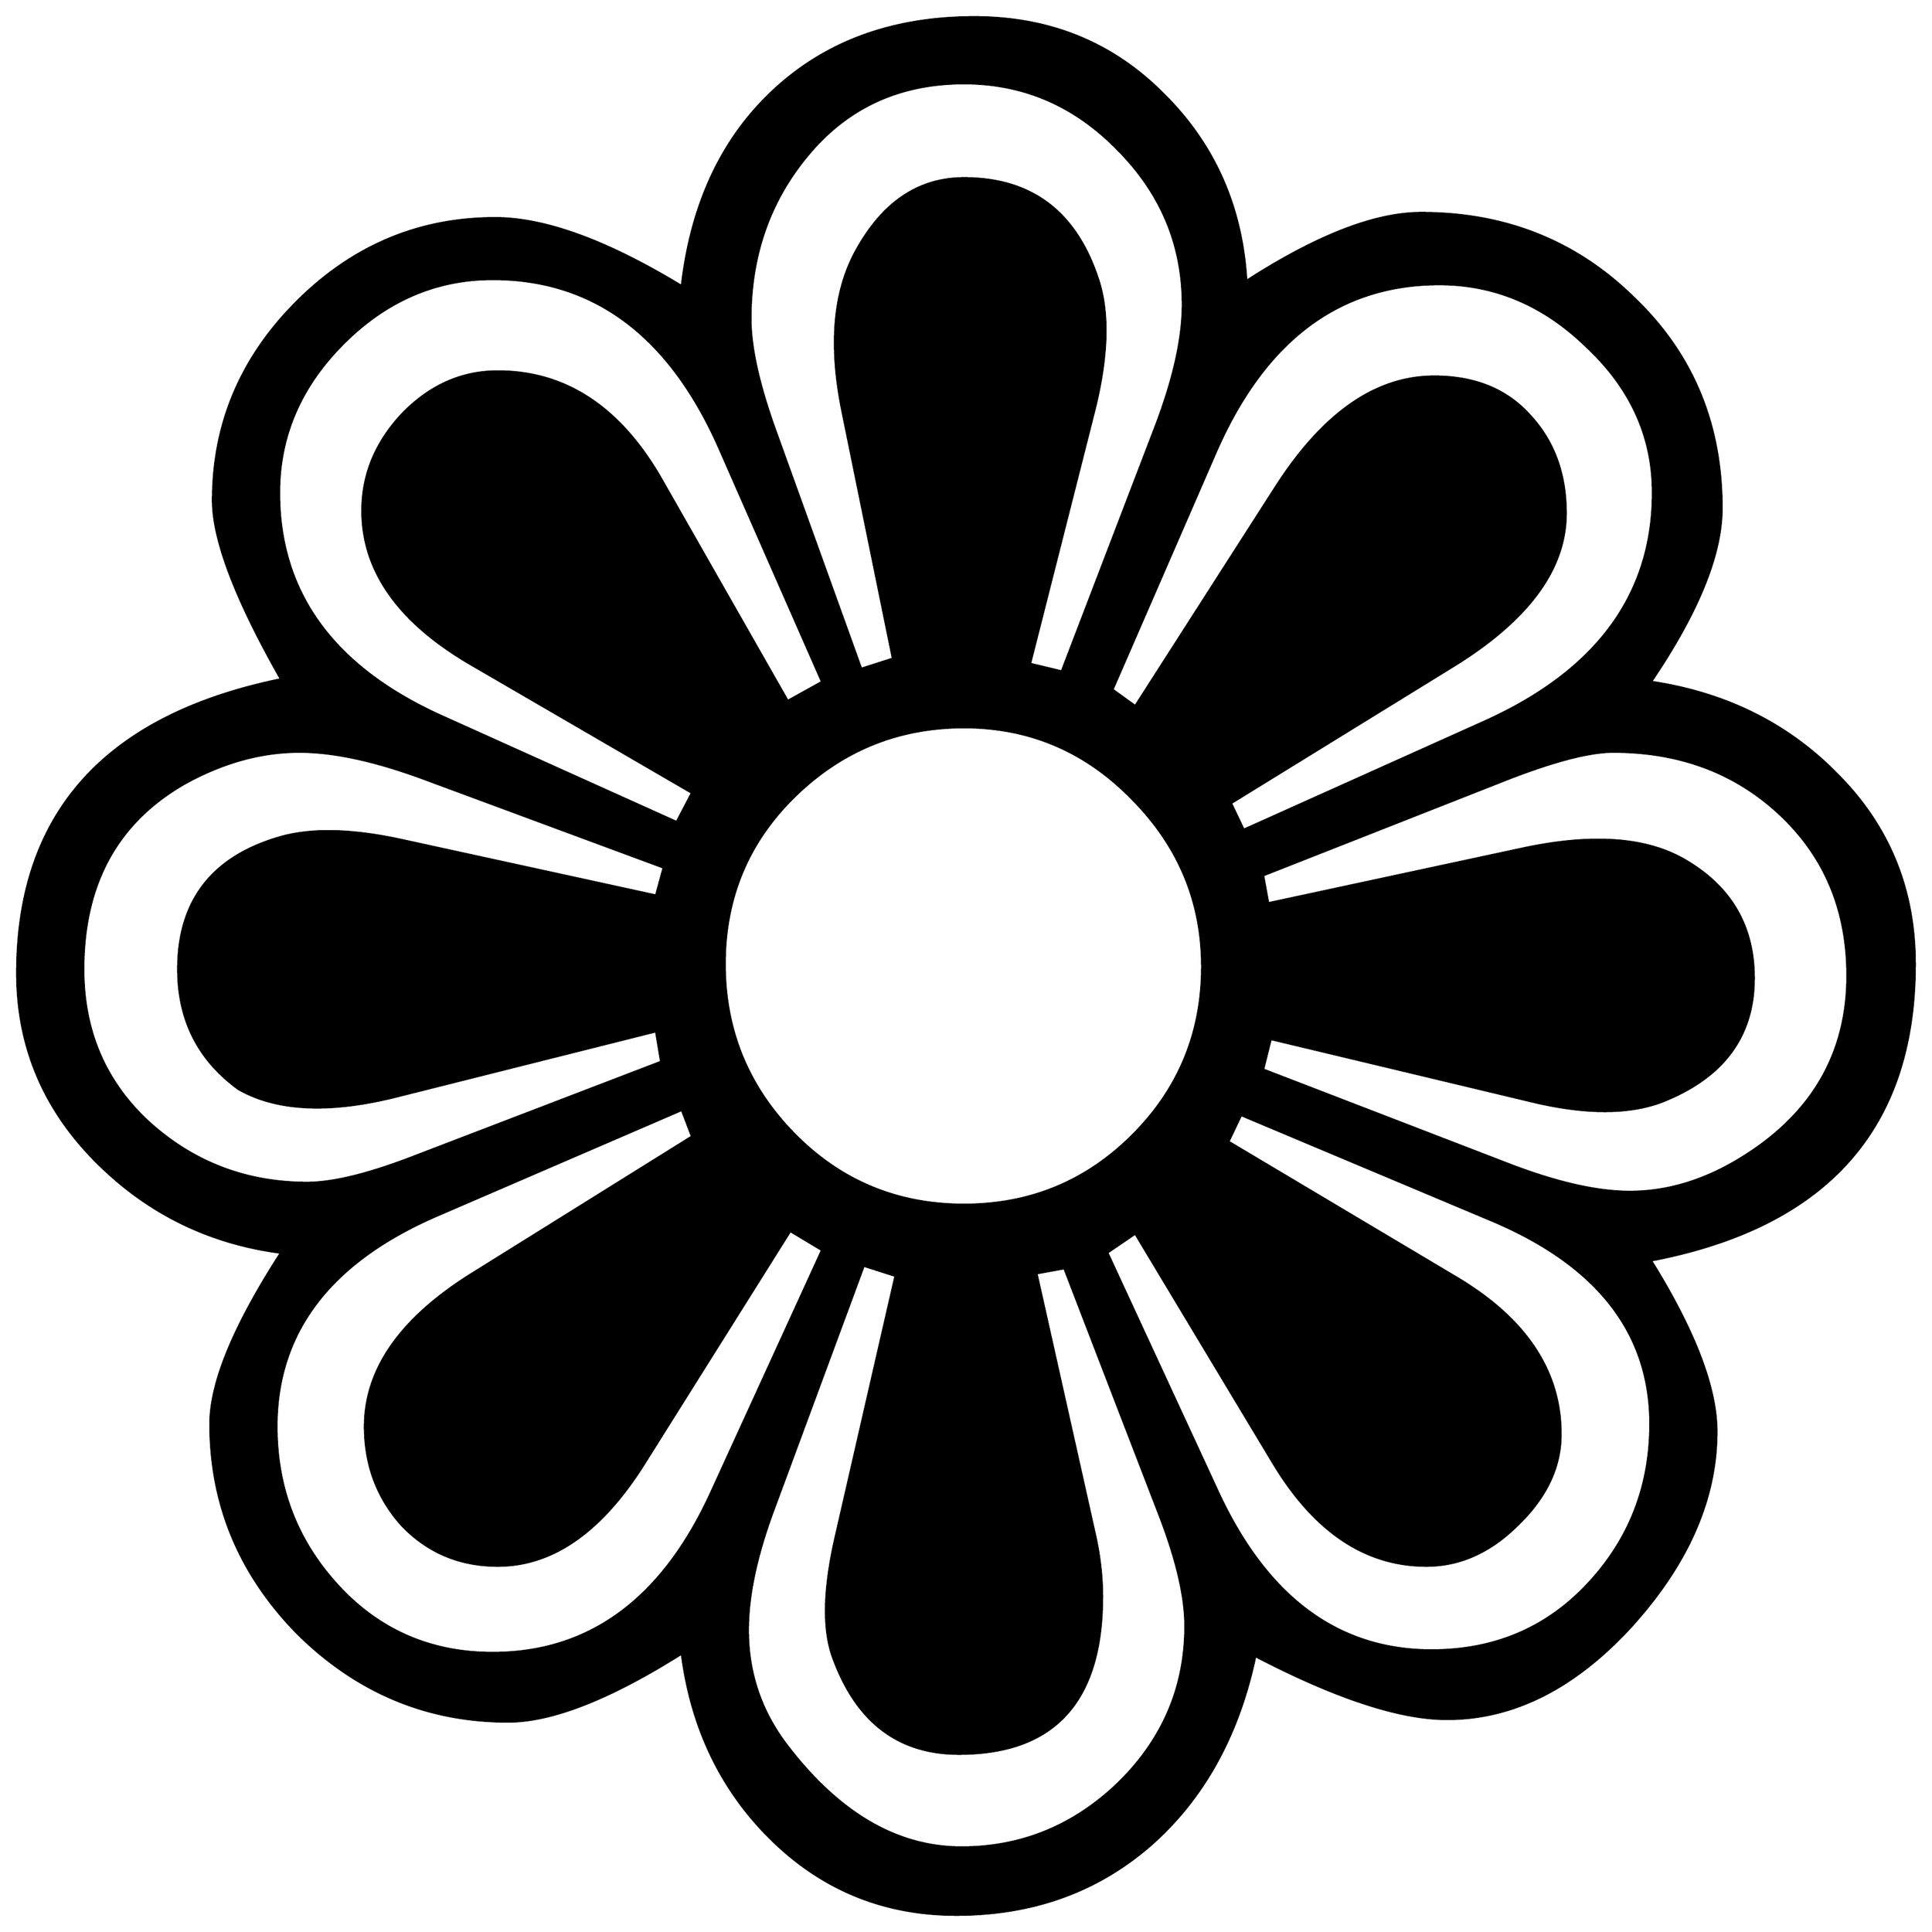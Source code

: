 


\begin{tikzpicture}[y=0.80pt, x=0.80pt, yscale=-1.0, xscale=1.0, inner sep=0pt, outer sep=0pt]
\begin{scope}[shift={(100.0,1831.0)},nonzero rule]
  \path[draw=.,fill=.,line width=1.600pt] (1573.0,-709.0) ..
    controls (1573.0,-581.667) and (1504.667,-505.0) ..
    (1368.0,-479.0) .. controls (1402.0,-424.333) and
    (1419.0,-380.0) .. (1419.0,-346.0) .. controls
    (1419.0,-294.0) and (1397.0,-243.667) .. (1353.0,-195.0) ..
    controls (1309.0,-147.0) and (1261.333,-123.0) ..
    (1210.0,-123.0) .. controls (1173.333,-123.0) and
    (1123.667,-139.333) .. (1061.0,-172.0) .. controls
    (1048.333,-112.0) and (1022.333,-64.0) .. (983.0,-28.0) ..
    controls (941.0,10.0) and (889.667,29.0) .. (829.0,29.0) ..
    controls (772.333,29.0) and (724.0,9.0) .. (684.0,-31.0) ..
    controls (646.0,-69.0) and (623.333,-116.667) .. (616.0,-174.0)
    .. controls (560.0,-138.667) and (515.0,-121.0) ..
    (481.0,-121.0) .. controls (418.333,-121.0) and (364.0,-143.667)
    .. (318.0,-189.0) .. controls (272.667,-235.0) and
    (250.0,-289.333) .. (250.0,-352.0) .. controls (250.0,-384.0)
    and (268.333,-428.333) .. (305.0,-485.0) .. controls
    (248.333,-492.333) and (200.0,-516.333) .. (160.0,-557.0) ..
    controls (120.0,-597.667) and (100.0,-646.0) .. (100.0,-702.0)
    .. controls (100.0,-826.0) and (168.333,-902.0) ..
    (305.0,-930.0) .. controls (269.667,-992.0) and
    (252.0,-1038.333) .. (252.0,-1069.0) .. controls
    (252.0,-1128.333) and (273.667,-1179.667) .. (317.0,-1223.0) ..
    controls (360.333,-1266.333) and (411.667,-1288.0) ..
    (471.0,-1288.0) .. controls (509.667,-1288.0) and
    (558.0,-1270.333) .. (616.0,-1235.0) .. controls
    (623.333,-1299.0) and (647.0,-1349.667) .. (687.0,-1387.0) ..
    controls (727.667,-1425.0) and (779.667,-1444.0) ..
    (843.0,-1444.0) .. controls (901.0,-1444.0) and
    (949.667,-1424.333) .. (989.0,-1385.0) .. controls
    (1029.0,-1345.667) and (1050.667,-1297.0) .. (1054.0,-1239.0) ..
    controls (1108.667,-1274.333) and (1154.0,-1292.0) ..
    (1190.0,-1292.0) .. controls (1255.333,-1292.0) and
    (1310.333,-1270.0) .. (1355.0,-1226.0) .. controls
    (1400.333,-1182.667) and (1423.0,-1128.333) .. (1423.0,-1063.0) ..
    controls (1423.0,-1027.0) and (1404.667,-982.0) ..
    (1368.0,-928.0) .. controls (1426.667,-919.333) and
    (1475.333,-895.0) .. (1514.0,-855.0) .. controls
    (1553.333,-815.0) and (1573.0,-766.333) .. (1573.0,-709.0) --
    cycle(1370.0,-1075.0) .. controls (1370.0,-1118.333) and
    (1353.0,-1156.0) .. (1319.0,-1188.0) .. controls
    (1285.667,-1220.667) and (1247.333,-1237.0) .. (1204.0,-1237.0) ..
    controls (1126.0,-1237.0) and (1068.0,-1193.333) ..
    (1030.0,-1106.0) -- (950.0,-922.0) -- (968.0,-909.0) --
    (1077.0,-1079.0) .. controls (1113.667,-1136.333) and
    (1154.667,-1165.0) .. (1200.0,-1165.0) .. controls
    (1231.333,-1165.0) and (1256.0,-1155.0) .. (1274.0,-1135.0) ..
    controls (1292.667,-1115.0) and (1302.0,-1089.667) ..
    (1302.0,-1059.0) .. controls (1302.0,-1015.667) and
    (1272.667,-976.0) .. (1214.0,-940.0) -- (1042.0,-834.0) --
    (1052.0,-813.0) -- (1239.0,-897.0) .. controls
    (1326.333,-936.333) and (1370.0,-995.667) .. (1370.0,-1075.0) --
    cycle(1005.0,-1221.0) .. controls (1005.0,-1267.667) and
    (988.0,-1308.0) .. (954.0,-1342.0) .. controls
    (920.667,-1376.0) and (881.0,-1393.0) .. (835.0,-1393.0) ..
    controls (785.667,-1393.0) and (745.667,-1375.0) ..
    (715.0,-1339.0) .. controls (684.333,-1303.0) and
    (669.0,-1260.0) .. (669.0,-1210.0) .. controls
    (669.0,-1188.0) and (675.333,-1159.333) .. (688.0,-1124.0) --
    (755.0,-938.0) -- (780.0,-946.0) -- (741.0,-1137.0) ..
    controls (730.333,-1188.333) and (733.667,-1230.0) ..
    (751.0,-1262.0) .. controls (771.667,-1300.0) and
    (799.667,-1319.0) .. (835.0,-1319.0) .. controls
    (888.333,-1319.0) and (923.333,-1291.667) .. (940.0,-1237.0) ..
    controls (947.333,-1211.667) and (946.0,-1179.0) ..
    (936.0,-1139.0) -- (886.0,-942.0) -- (911.0,-936.0) --
    (983.0,-1124.0) .. controls (997.667,-1162.0) and
    (1005.0,-1194.333) .. (1005.0,-1221.0) -- cycle(1521.0,-700.0)
    .. controls (1521.0,-750.667) and (1503.667,-792.333) ..
    (1469.0,-825.0) .. controls (1434.333,-857.667) and
    (1391.0,-874.0) .. (1339.0,-874.0) .. controls
    (1320.333,-874.0) and (1292.333,-866.667) .. (1255.0,-852.0) --
    (1067.0,-778.0) -- (1071.0,-756.0) -- (1271.0,-799.0) ..
    controls (1322.333,-809.667) and (1362.667,-807.0) ..
    (1392.0,-791.0) .. controls (1429.333,-770.333) and
    (1448.0,-739.333) .. (1448.0,-698.0) .. controls
    (1448.0,-652.667) and (1424.0,-620.667) .. (1376.0,-602.0) ..
    controls (1350.667,-592.667) and (1318.0,-592.667) ..
    (1278.0,-602.0) -- (1073.0,-651.0) -- (1067.0,-627.0) --
    (1259.0,-553.0) .. controls (1295.667,-539.0) and
    (1326.667,-532.0) .. (1352.0,-532.0) .. controls
    (1379.333,-532.0) and (1406.333,-539.667) .. (1433.0,-555.0) ..
    controls (1491.667,-589.0) and (1521.0,-637.333) ..
    (1521.0,-700.0) -- cycle(725.0,-928.0) -- (645.0,-1110.0) ..
    controls (606.333,-1197.333) and (547.667,-1241.0) ..
    (469.0,-1241.0) .. controls (425.0,-1241.0) and
    (386.333,-1224.333) .. (353.0,-1191.0) .. controls
    (319.667,-1157.667) and (303.0,-1119.0) .. (303.0,-1075.0) ..
    controls (303.0,-997.0) and (345.333,-939.0) .. (430.0,-901.0)
    -- (612.0,-819.0) -- (624.0,-842.0) -- (452.0,-942.0) ..
    controls (396.0,-974.667) and (368.0,-1014.333) ..
    (368.0,-1061.0) .. controls (368.0,-1089.0) and
    (378.333,-1114.0) .. (399.0,-1136.0) .. controls
    (420.333,-1158.0) and (445.0,-1169.0) .. (473.0,-1169.0) ..
    controls (525.667,-1169.0) and (568.0,-1141.0) ..
    (600.0,-1085.0) -- (698.0,-913.0) -- (725.0,-928.0) --
    cycle(1020.0,-707.0) .. controls (1020.0,-757.667) and
    (1001.667,-801.333) .. (965.0,-838.0) .. controls (929.0,-874.667)
    and (885.667,-893.0) .. (835.0,-893.0) .. controls
    (783.667,-893.0) and (739.667,-875.0) .. (703.0,-839.0) ..
    controls (667.0,-803.667) and (649.0,-760.333) .. (649.0,-709.0)
    .. controls (649.0,-657.667) and (667.0,-613.667) ..
    (703.0,-577.0) .. controls (739.0,-540.333) and (783.0,-522.0)
    .. (835.0,-522.0) .. controls (886.333,-522.0) and
    (930.0,-540.0) .. (966.0,-576.0) .. controls (1002.0,-612.0)
    and (1020.0,-655.667) .. (1020.0,-707.0) --
    cycle(1368.0,-352.0) .. controls (1368.0,-422.667) and
    (1327.0,-475.333) .. (1245.0,-510.0) -- (1050.0,-592.0) --
    (1040.0,-571.0) -- (1218.0,-465.0) .. controls
    (1271.333,-433.0) and (1298.0,-392.667) .. (1298.0,-344.0) ..
    controls (1298.0,-318.667) and (1287.0,-295.333) ..
    (1265.0,-274.0) .. controls (1243.667,-252.667) and
    (1220.0,-242.0) .. (1194.0,-242.0) .. controls
    (1146.667,-242.0) and (1107.0,-268.667) .. (1075.0,-322.0) --
    (968.0,-500.0) -- (946.0,-485.0) -- (1032.0,-299.0) ..
    controls (1070.0,-217.0) and (1125.333,-176.0) ..
    (1198.0,-176.0) .. controls (1246.667,-176.0) and
    (1287.0,-193.0) .. (1319.0,-227.0) .. controls
    (1351.667,-261.667) and (1368.0,-303.333) .. (1368.0,-352.0) --
    cycle(1007.0,-195.0) .. controls (1007.0,-217.667) and
    (1000.333,-246.333) .. (987.0,-281.0) -- (913.0,-473.0) --
    (891.0,-469.0) -- (936.0,-268.0) .. controls (940.0,-250.667)
    and (942.0,-234.0) .. (942.0,-218.0) .. controls
    (942.0,-136.667) and (905.0,-96.0) .. (831.0,-96.0) ..
    controls (783.667,-96.0) and (751.0,-121.333) .. (733.0,-172.0)
    .. controls (725.667,-193.333) and (726.333,-223.333) ..
    (735.0,-262.0) -- (782.0,-467.0) -- (757.0,-475.0) --
    (686.0,-283.0) .. controls (673.333,-248.333) and (667.0,-218.0)
    .. (667.0,-192.0) .. controls (667.0,-159.333) and
    (676.667,-130.0) .. (696.0,-104.0) .. controls (736.667,-50.0)
    and (782.333,-23.0) .. (833.0,-23.0) .. controls (879.667,-23.0)
    and (920.333,-39.667) .. (955.0,-73.0) .. controls
    (989.667,-107.0) and (1007.0,-147.667) .. (1007.0,-195.0) --
    cycle(602.0,-784.0) -- (413.0,-854.0) .. controls
    (376.333,-867.333) and (345.0,-874.0) .. (319.0,-874.0) ..
    controls (289.667,-874.0) and (260.333,-866.0) .. (231.0,-850.0)
    .. controls (177.667,-820.0) and (151.0,-771.667) ..
    (151.0,-705.0) .. controls (151.0,-657.0) and (168.0,-617.333)
    .. (202.0,-586.0) .. controls (236.667,-554.667) and
    (277.667,-539.0) .. (325.0,-539.0) .. controls (345.0,-539.0)
    and (372.333,-545.667) .. (407.0,-559.0) -- (600.0,-633.0) --
    (596.0,-657.0) -- (393.0,-606.0) .. controls (341.667,-593.333)
    and (301.333,-595.333) .. (272.0,-612.0) .. controls
    (240.667,-634.667) and (225.0,-665.667) .. (225.0,-705.0) ..
    controls (225.0,-757.667) and (251.0,-791.667) .. (303.0,-807.0)
    .. controls (327.667,-814.333) and (359.667,-813.667) ..
    (399.0,-805.0) -- (596.0,-762.0) -- (602.0,-784.0) --
    cycle(725.0,-487.0) -- (700.0,-502.0) -- (587.0,-322.0) ..
    controls (553.667,-268.667) and (515.667,-242.0) .. (473.0,-242.0)
    .. controls (443.667,-242.0) and (419.0,-252.333) ..
    (399.0,-273.0) .. controls (379.667,-294.333) and (370.0,-320.0)
    .. (370.0,-350.0) .. controls (370.0,-394.667) and
    (398.0,-434.333) .. (454.0,-469.0) -- (624.0,-575.0) --
    (616.0,-596.0) -- (426.0,-514.0) .. controls (342.667,-478.0)
    and (301.0,-423.333) .. (301.0,-350.0) .. controls
    (301.0,-302.0) and (317.0,-260.667) .. (349.0,-226.0) ..
    controls (381.0,-191.333) and (421.0,-174.0) .. (469.0,-174.0)
    .. controls (544.333,-174.0) and (601.0,-215.667) ..
    (639.0,-299.0) -- (725.0,-487.0) -- cycle;
\end{scope}

\end{tikzpicture}

